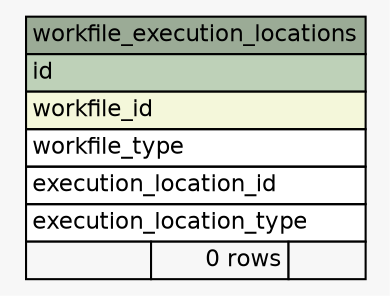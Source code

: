 // dot 2.36.0 on Mac OS X 10.10
// SchemaSpy rev 590
digraph "workfile_execution_locations" {
  graph [
    rankdir="RL"
    bgcolor="#f7f7f7"
    nodesep="0.18"
    ranksep="0.46"
    fontname="Helvetica"
    fontsize="11"
  ];
  node [
    fontname="Helvetica"
    fontsize="11"
    shape="plaintext"
  ];
  edge [
    arrowsize="0.8"
  ];
  "workfile_execution_locations" [
    label=<
    <TABLE BORDER="0" CELLBORDER="1" CELLSPACING="0" BGCOLOR="#ffffff">
      <TR><TD COLSPAN="3" BGCOLOR="#9bab96" ALIGN="CENTER">workfile_execution_locations</TD></TR>
      <TR><TD PORT="id" COLSPAN="3" BGCOLOR="#bed1b8" ALIGN="LEFT">id</TD></TR>
      <TR><TD PORT="workfile_id" COLSPAN="3" BGCOLOR="#f4f7da" ALIGN="LEFT">workfile_id</TD></TR>
      <TR><TD PORT="workfile_type" COLSPAN="3" ALIGN="LEFT">workfile_type</TD></TR>
      <TR><TD PORT="execution_location_id" COLSPAN="3" ALIGN="LEFT">execution_location_id</TD></TR>
      <TR><TD PORT="execution_location_type" COLSPAN="3" ALIGN="LEFT">execution_location_type</TD></TR>
      <TR><TD ALIGN="LEFT" BGCOLOR="#f7f7f7">  </TD><TD ALIGN="RIGHT" BGCOLOR="#f7f7f7">0 rows</TD><TD ALIGN="RIGHT" BGCOLOR="#f7f7f7">  </TD></TR>
    </TABLE>>
    URL="tables/workfile_execution_locations.html"
    tooltip="workfile_execution_locations"
  ];
}
